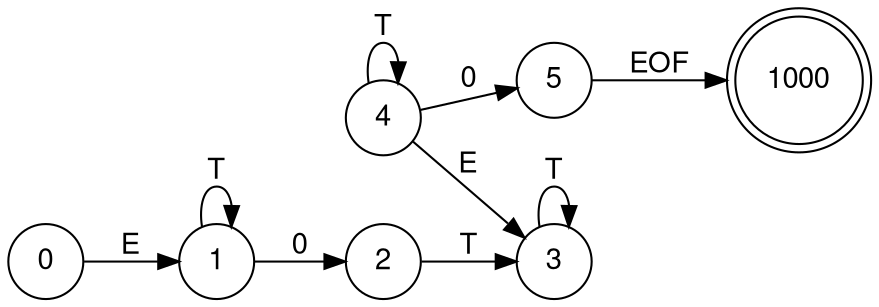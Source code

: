 digraph finite_state_machine {
	fontname="Helvetica,Arial,sans-serif"
	node [fontname="Helvetica,Arial,sans-serif"]
	edge [fontname="Helvetica,Arial,sans-serif"]
	rankdir=LR;
	node [shape = doublecircle]; 1000 ; 
	node [shape = circle];
	2 -> 3 [label = "T"];
	3 -> 3 [label = "T"];
	5 -> 1000 [label = "EOF"];
	4 -> 3 [label = "E"];
	4 -> 5 [label = "0"];
	4 -> 4 [label = "T"];
	0 -> 1 [label = "E"];
	1 -> 2 [label = "0"];
	1 -> 1 [label = "T"];
}